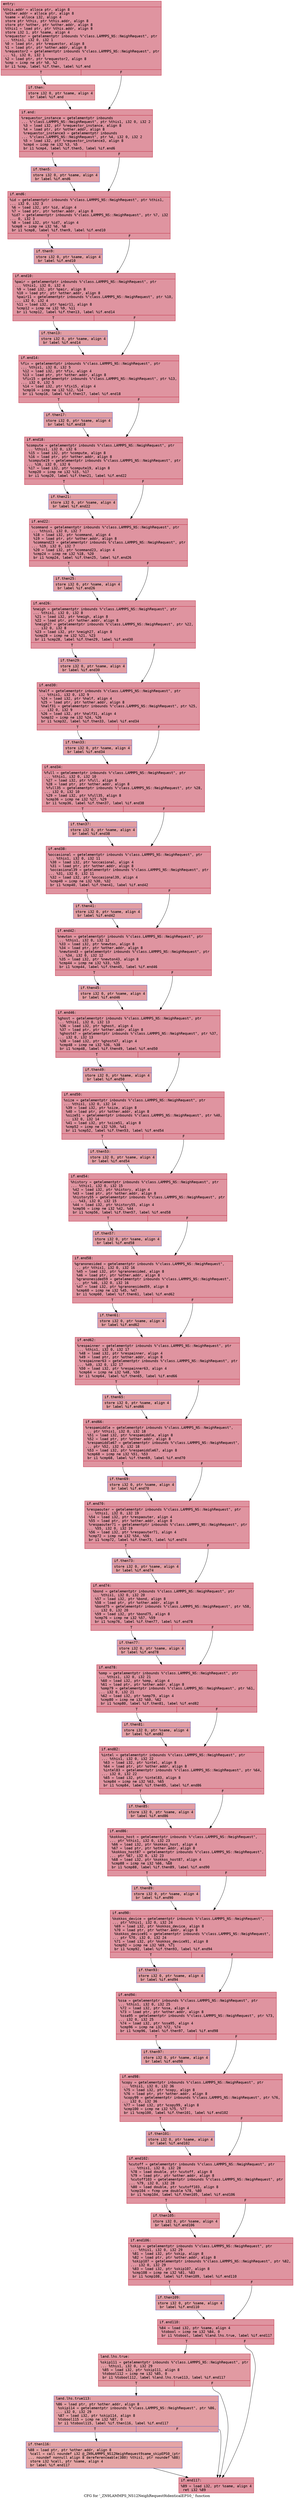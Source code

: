 digraph "CFG for '_ZN9LAMMPS_NS12NeighRequest9identicalEPS0_' function" {
	label="CFG for '_ZN9LAMMPS_NS12NeighRequest9identicalEPS0_' function";

	Node0x561f337d37a0 [shape=record,color="#b70d28ff", style=filled, fillcolor="#b70d2870" fontname="Courier",label="{entry:\l|  %this.addr = alloca ptr, align 8\l  %other.addr = alloca ptr, align 8\l  %same = alloca i32, align 4\l  store ptr %this, ptr %this.addr, align 8\l  store ptr %other, ptr %other.addr, align 8\l  %this1 = load ptr, ptr %this.addr, align 8\l  store i32 1, ptr %same, align 4\l  %requestor = getelementptr inbounds %\"class.LAMMPS_NS::NeighRequest\", ptr\l... %this1, i32 0, i32 1\l  %0 = load ptr, ptr %requestor, align 8\l  %1 = load ptr, ptr %other.addr, align 8\l  %requestor2 = getelementptr inbounds %\"class.LAMMPS_NS::NeighRequest\", ptr\l... %1, i32 0, i32 1\l  %2 = load ptr, ptr %requestor2, align 8\l  %cmp = icmp ne ptr %0, %2\l  br i1 %cmp, label %if.then, label %if.end\l|{<s0>T|<s1>F}}"];
	Node0x561f337d37a0:s0 -> Node0x561f337d3fe0[tooltip="entry -> if.then\nProbability 62.50%" ];
	Node0x561f337d37a0:s1 -> Node0x561f337d4050[tooltip="entry -> if.end\nProbability 37.50%" ];
	Node0x561f337d3fe0 [shape=record,color="#b70d28ff", style=filled, fillcolor="#bb1b2c70" fontname="Courier",label="{if.then:\l|  store i32 0, ptr %same, align 4\l  br label %if.end\l}"];
	Node0x561f337d3fe0 -> Node0x561f337d4050[tooltip="if.then -> if.end\nProbability 100.00%" ];
	Node0x561f337d4050 [shape=record,color="#b70d28ff", style=filled, fillcolor="#b70d2870" fontname="Courier",label="{if.end:\l|  %requestor_instance = getelementptr inbounds\l... %\"class.LAMMPS_NS::NeighRequest\", ptr %this1, i32 0, i32 2\l  %3 = load i32, ptr %requestor_instance, align 8\l  %4 = load ptr, ptr %other.addr, align 8\l  %requestor_instance3 = getelementptr inbounds\l... %\"class.LAMMPS_NS::NeighRequest\", ptr %4, i32 0, i32 2\l  %5 = load i32, ptr %requestor_instance3, align 8\l  %cmp4 = icmp ne i32 %3, %5\l  br i1 %cmp4, label %if.then5, label %if.end6\l|{<s0>T|<s1>F}}"];
	Node0x561f337d4050:s0 -> Node0x561f337d48c0[tooltip="if.end -> if.then5\nProbability 50.00%" ];
	Node0x561f337d4050:s1 -> Node0x561f337d4910[tooltip="if.end -> if.end6\nProbability 50.00%" ];
	Node0x561f337d48c0 [shape=record,color="#3d50c3ff", style=filled, fillcolor="#be242e70" fontname="Courier",label="{if.then5:\l|  store i32 0, ptr %same, align 4\l  br label %if.end6\l}"];
	Node0x561f337d48c0 -> Node0x561f337d4910[tooltip="if.then5 -> if.end6\nProbability 100.00%" ];
	Node0x561f337d4910 [shape=record,color="#b70d28ff", style=filled, fillcolor="#b70d2870" fontname="Courier",label="{if.end6:\l|  %id = getelementptr inbounds %\"class.LAMMPS_NS::NeighRequest\", ptr %this1,\l... i32 0, i32 3\l  %6 = load i32, ptr %id, align 4\l  %7 = load ptr, ptr %other.addr, align 8\l  %id7 = getelementptr inbounds %\"class.LAMMPS_NS::NeighRequest\", ptr %7, i32\l... 0, i32 3\l  %8 = load i32, ptr %id7, align 4\l  %cmp8 = icmp ne i32 %6, %8\l  br i1 %cmp8, label %if.then9, label %if.end10\l|{<s0>T|<s1>F}}"];
	Node0x561f337d4910:s0 -> Node0x561f337d4f30[tooltip="if.end6 -> if.then9\nProbability 50.00%" ];
	Node0x561f337d4910:s1 -> Node0x561f337d4f80[tooltip="if.end6 -> if.end10\nProbability 50.00%" ];
	Node0x561f337d4f30 [shape=record,color="#3d50c3ff", style=filled, fillcolor="#be242e70" fontname="Courier",label="{if.then9:\l|  store i32 0, ptr %same, align 4\l  br label %if.end10\l}"];
	Node0x561f337d4f30 -> Node0x561f337d4f80[tooltip="if.then9 -> if.end10\nProbability 100.00%" ];
	Node0x561f337d4f80 [shape=record,color="#b70d28ff", style=filled, fillcolor="#b70d2870" fontname="Courier",label="{if.end10:\l|  %pair = getelementptr inbounds %\"class.LAMMPS_NS::NeighRequest\", ptr\l... %this1, i32 0, i32 4\l  %9 = load i32, ptr %pair, align 8\l  %10 = load ptr, ptr %other.addr, align 8\l  %pair11 = getelementptr inbounds %\"class.LAMMPS_NS::NeighRequest\", ptr %10,\l... i32 0, i32 4\l  %11 = load i32, ptr %pair11, align 8\l  %cmp12 = icmp ne i32 %9, %11\l  br i1 %cmp12, label %if.then13, label %if.end14\l|{<s0>T|<s1>F}}"];
	Node0x561f337d4f80:s0 -> Node0x561f337d58a0[tooltip="if.end10 -> if.then13\nProbability 50.00%" ];
	Node0x561f337d4f80:s1 -> Node0x561f337d5920[tooltip="if.end10 -> if.end14\nProbability 50.00%" ];
	Node0x561f337d58a0 [shape=record,color="#3d50c3ff", style=filled, fillcolor="#be242e70" fontname="Courier",label="{if.then13:\l|  store i32 0, ptr %same, align 4\l  br label %if.end14\l}"];
	Node0x561f337d58a0 -> Node0x561f337d5920[tooltip="if.then13 -> if.end14\nProbability 100.00%" ];
	Node0x561f337d5920 [shape=record,color="#b70d28ff", style=filled, fillcolor="#b70d2870" fontname="Courier",label="{if.end14:\l|  %fix = getelementptr inbounds %\"class.LAMMPS_NS::NeighRequest\", ptr\l... %this1, i32 0, i32 5\l  %12 = load i32, ptr %fix, align 4\l  %13 = load ptr, ptr %other.addr, align 8\l  %fix15 = getelementptr inbounds %\"class.LAMMPS_NS::NeighRequest\", ptr %13,\l... i32 0, i32 5\l  %14 = load i32, ptr %fix15, align 4\l  %cmp16 = icmp ne i32 %12, %14\l  br i1 %cmp16, label %if.then17, label %if.end18\l|{<s0>T|<s1>F}}"];
	Node0x561f337d5920:s0 -> Node0x561f337d5f50[tooltip="if.end14 -> if.then17\nProbability 50.00%" ];
	Node0x561f337d5920:s1 -> Node0x561f337d5fd0[tooltip="if.end14 -> if.end18\nProbability 50.00%" ];
	Node0x561f337d5f50 [shape=record,color="#3d50c3ff", style=filled, fillcolor="#be242e70" fontname="Courier",label="{if.then17:\l|  store i32 0, ptr %same, align 4\l  br label %if.end18\l}"];
	Node0x561f337d5f50 -> Node0x561f337d5fd0[tooltip="if.then17 -> if.end18\nProbability 100.00%" ];
	Node0x561f337d5fd0 [shape=record,color="#b70d28ff", style=filled, fillcolor="#b70d2870" fontname="Courier",label="{if.end18:\l|  %compute = getelementptr inbounds %\"class.LAMMPS_NS::NeighRequest\", ptr\l... %this1, i32 0, i32 6\l  %15 = load i32, ptr %compute, align 8\l  %16 = load ptr, ptr %other.addr, align 8\l  %compute19 = getelementptr inbounds %\"class.LAMMPS_NS::NeighRequest\", ptr\l... %16, i32 0, i32 6\l  %17 = load i32, ptr %compute19, align 8\l  %cmp20 = icmp ne i32 %15, %17\l  br i1 %cmp20, label %if.then21, label %if.end22\l|{<s0>T|<s1>F}}"];
	Node0x561f337d5fd0:s0 -> Node0x561f337d6610[tooltip="if.end18 -> if.then21\nProbability 50.00%" ];
	Node0x561f337d5fd0:s1 -> Node0x561f337d6690[tooltip="if.end18 -> if.end22\nProbability 50.00%" ];
	Node0x561f337d6610 [shape=record,color="#3d50c3ff", style=filled, fillcolor="#be242e70" fontname="Courier",label="{if.then21:\l|  store i32 0, ptr %same, align 4\l  br label %if.end22\l}"];
	Node0x561f337d6610 -> Node0x561f337d6690[tooltip="if.then21 -> if.end22\nProbability 100.00%" ];
	Node0x561f337d6690 [shape=record,color="#b70d28ff", style=filled, fillcolor="#b70d2870" fontname="Courier",label="{if.end22:\l|  %command = getelementptr inbounds %\"class.LAMMPS_NS::NeighRequest\", ptr\l... %this1, i32 0, i32 7\l  %18 = load i32, ptr %command, align 4\l  %19 = load ptr, ptr %other.addr, align 8\l  %command23 = getelementptr inbounds %\"class.LAMMPS_NS::NeighRequest\", ptr\l... %19, i32 0, i32 7\l  %20 = load i32, ptr %command23, align 4\l  %cmp24 = icmp ne i32 %18, %20\l  br i1 %cmp24, label %if.then25, label %if.end26\l|{<s0>T|<s1>F}}"];
	Node0x561f337d6690:s0 -> Node0x561f337d6cd0[tooltip="if.end22 -> if.then25\nProbability 50.00%" ];
	Node0x561f337d6690:s1 -> Node0x561f337d6d50[tooltip="if.end22 -> if.end26\nProbability 50.00%" ];
	Node0x561f337d6cd0 [shape=record,color="#3d50c3ff", style=filled, fillcolor="#be242e70" fontname="Courier",label="{if.then25:\l|  store i32 0, ptr %same, align 4\l  br label %if.end26\l}"];
	Node0x561f337d6cd0 -> Node0x561f337d6d50[tooltip="if.then25 -> if.end26\nProbability 100.00%" ];
	Node0x561f337d6d50 [shape=record,color="#b70d28ff", style=filled, fillcolor="#b70d2870" fontname="Courier",label="{if.end26:\l|  %neigh = getelementptr inbounds %\"class.LAMMPS_NS::NeighRequest\", ptr\l... %this1, i32 0, i32 8\l  %21 = load i32, ptr %neigh, align 8\l  %22 = load ptr, ptr %other.addr, align 8\l  %neigh27 = getelementptr inbounds %\"class.LAMMPS_NS::NeighRequest\", ptr %22,\l... i32 0, i32 8\l  %23 = load i32, ptr %neigh27, align 8\l  %cmp28 = icmp ne i32 %21, %23\l  br i1 %cmp28, label %if.then29, label %if.end30\l|{<s0>T|<s1>F}}"];
	Node0x561f337d6d50:s0 -> Node0x561f337d7380[tooltip="if.end26 -> if.then29\nProbability 50.00%" ];
	Node0x561f337d6d50:s1 -> Node0x561f337d7400[tooltip="if.end26 -> if.end30\nProbability 50.00%" ];
	Node0x561f337d7380 [shape=record,color="#3d50c3ff", style=filled, fillcolor="#be242e70" fontname="Courier",label="{if.then29:\l|  store i32 0, ptr %same, align 4\l  br label %if.end30\l}"];
	Node0x561f337d7380 -> Node0x561f337d7400[tooltip="if.then29 -> if.end30\nProbability 100.00%" ];
	Node0x561f337d7400 [shape=record,color="#b70d28ff", style=filled, fillcolor="#b70d2870" fontname="Courier",label="{if.end30:\l|  %half = getelementptr inbounds %\"class.LAMMPS_NS::NeighRequest\", ptr\l... %this1, i32 0, i32 9\l  %24 = load i32, ptr %half, align 4\l  %25 = load ptr, ptr %other.addr, align 8\l  %half31 = getelementptr inbounds %\"class.LAMMPS_NS::NeighRequest\", ptr %25,\l... i32 0, i32 9\l  %26 = load i32, ptr %half31, align 4\l  %cmp32 = icmp ne i32 %24, %26\l  br i1 %cmp32, label %if.then33, label %if.end34\l|{<s0>T|<s1>F}}"];
	Node0x561f337d7400:s0 -> Node0x561f337d8050[tooltip="if.end30 -> if.then33\nProbability 50.00%" ];
	Node0x561f337d7400:s1 -> Node0x561f337d80d0[tooltip="if.end30 -> if.end34\nProbability 50.00%" ];
	Node0x561f337d8050 [shape=record,color="#3d50c3ff", style=filled, fillcolor="#be242e70" fontname="Courier",label="{if.then33:\l|  store i32 0, ptr %same, align 4\l  br label %if.end34\l}"];
	Node0x561f337d8050 -> Node0x561f337d80d0[tooltip="if.then33 -> if.end34\nProbability 100.00%" ];
	Node0x561f337d80d0 [shape=record,color="#b70d28ff", style=filled, fillcolor="#b70d2870" fontname="Courier",label="{if.end34:\l|  %full = getelementptr inbounds %\"class.LAMMPS_NS::NeighRequest\", ptr\l... %this1, i32 0, i32 10\l  %27 = load i32, ptr %full, align 8\l  %28 = load ptr, ptr %other.addr, align 8\l  %full35 = getelementptr inbounds %\"class.LAMMPS_NS::NeighRequest\", ptr %28,\l... i32 0, i32 10\l  %29 = load i32, ptr %full35, align 8\l  %cmp36 = icmp ne i32 %27, %29\l  br i1 %cmp36, label %if.then37, label %if.end38\l|{<s0>T|<s1>F}}"];
	Node0x561f337d80d0:s0 -> Node0x561f337d8700[tooltip="if.end34 -> if.then37\nProbability 50.00%" ];
	Node0x561f337d80d0:s1 -> Node0x561f337d8780[tooltip="if.end34 -> if.end38\nProbability 50.00%" ];
	Node0x561f337d8700 [shape=record,color="#3d50c3ff", style=filled, fillcolor="#be242e70" fontname="Courier",label="{if.then37:\l|  store i32 0, ptr %same, align 4\l  br label %if.end38\l}"];
	Node0x561f337d8700 -> Node0x561f337d8780[tooltip="if.then37 -> if.end38\nProbability 100.00%" ];
	Node0x561f337d8780 [shape=record,color="#b70d28ff", style=filled, fillcolor="#b70d2870" fontname="Courier",label="{if.end38:\l|  %occasional = getelementptr inbounds %\"class.LAMMPS_NS::NeighRequest\", ptr\l... %this1, i32 0, i32 11\l  %30 = load i32, ptr %occasional, align 4\l  %31 = load ptr, ptr %other.addr, align 8\l  %occasional39 = getelementptr inbounds %\"class.LAMMPS_NS::NeighRequest\", ptr\l... %31, i32 0, i32 11\l  %32 = load i32, ptr %occasional39, align 4\l  %cmp40 = icmp ne i32 %30, %32\l  br i1 %cmp40, label %if.then41, label %if.end42\l|{<s0>T|<s1>F}}"];
	Node0x561f337d8780:s0 -> Node0x561f337d8dd0[tooltip="if.end38 -> if.then41\nProbability 50.00%" ];
	Node0x561f337d8780:s1 -> Node0x561f337d8e50[tooltip="if.end38 -> if.end42\nProbability 50.00%" ];
	Node0x561f337d8dd0 [shape=record,color="#3d50c3ff", style=filled, fillcolor="#be242e70" fontname="Courier",label="{if.then41:\l|  store i32 0, ptr %same, align 4\l  br label %if.end42\l}"];
	Node0x561f337d8dd0 -> Node0x561f337d8e50[tooltip="if.then41 -> if.end42\nProbability 100.00%" ];
	Node0x561f337d8e50 [shape=record,color="#b70d28ff", style=filled, fillcolor="#b70d2870" fontname="Courier",label="{if.end42:\l|  %newton = getelementptr inbounds %\"class.LAMMPS_NS::NeighRequest\", ptr\l... %this1, i32 0, i32 12\l  %33 = load i32, ptr %newton, align 8\l  %34 = load ptr, ptr %other.addr, align 8\l  %newton43 = getelementptr inbounds %\"class.LAMMPS_NS::NeighRequest\", ptr\l... %34, i32 0, i32 12\l  %35 = load i32, ptr %newton43, align 8\l  %cmp44 = icmp ne i32 %33, %35\l  br i1 %cmp44, label %if.then45, label %if.end46\l|{<s0>T|<s1>F}}"];
	Node0x561f337d8e50:s0 -> Node0x561f337d9490[tooltip="if.end42 -> if.then45\nProbability 50.00%" ];
	Node0x561f337d8e50:s1 -> Node0x561f337d9510[tooltip="if.end42 -> if.end46\nProbability 50.00%" ];
	Node0x561f337d9490 [shape=record,color="#3d50c3ff", style=filled, fillcolor="#be242e70" fontname="Courier",label="{if.then45:\l|  store i32 0, ptr %same, align 4\l  br label %if.end46\l}"];
	Node0x561f337d9490 -> Node0x561f337d9510[tooltip="if.then45 -> if.end46\nProbability 100.00%" ];
	Node0x561f337d9510 [shape=record,color="#b70d28ff", style=filled, fillcolor="#b70d2870" fontname="Courier",label="{if.end46:\l|  %ghost = getelementptr inbounds %\"class.LAMMPS_NS::NeighRequest\", ptr\l... %this1, i32 0, i32 13\l  %36 = load i32, ptr %ghost, align 4\l  %37 = load ptr, ptr %other.addr, align 8\l  %ghost47 = getelementptr inbounds %\"class.LAMMPS_NS::NeighRequest\", ptr %37,\l... i32 0, i32 13\l  %38 = load i32, ptr %ghost47, align 4\l  %cmp48 = icmp ne i32 %36, %38\l  br i1 %cmp48, label %if.then49, label %if.end50\l|{<s0>T|<s1>F}}"];
	Node0x561f337d9510:s0 -> Node0x561f337d9b40[tooltip="if.end46 -> if.then49\nProbability 50.00%" ];
	Node0x561f337d9510:s1 -> Node0x561f337d9bc0[tooltip="if.end46 -> if.end50\nProbability 50.00%" ];
	Node0x561f337d9b40 [shape=record,color="#3d50c3ff", style=filled, fillcolor="#be242e70" fontname="Courier",label="{if.then49:\l|  store i32 0, ptr %same, align 4\l  br label %if.end50\l}"];
	Node0x561f337d9b40 -> Node0x561f337d9bc0[tooltip="if.then49 -> if.end50\nProbability 100.00%" ];
	Node0x561f337d9bc0 [shape=record,color="#b70d28ff", style=filled, fillcolor="#b70d2870" fontname="Courier",label="{if.end50:\l|  %size = getelementptr inbounds %\"class.LAMMPS_NS::NeighRequest\", ptr\l... %this1, i32 0, i32 14\l  %39 = load i32, ptr %size, align 8\l  %40 = load ptr, ptr %other.addr, align 8\l  %size51 = getelementptr inbounds %\"class.LAMMPS_NS::NeighRequest\", ptr %40,\l... i32 0, i32 14\l  %41 = load i32, ptr %size51, align 8\l  %cmp52 = icmp ne i32 %39, %41\l  br i1 %cmp52, label %if.then53, label %if.end54\l|{<s0>T|<s1>F}}"];
	Node0x561f337d9bc0:s0 -> Node0x561f337da1f0[tooltip="if.end50 -> if.then53\nProbability 50.00%" ];
	Node0x561f337d9bc0:s1 -> Node0x561f337da270[tooltip="if.end50 -> if.end54\nProbability 50.00%" ];
	Node0x561f337da1f0 [shape=record,color="#3d50c3ff", style=filled, fillcolor="#be242e70" fontname="Courier",label="{if.then53:\l|  store i32 0, ptr %same, align 4\l  br label %if.end54\l}"];
	Node0x561f337da1f0 -> Node0x561f337da270[tooltip="if.then53 -> if.end54\nProbability 100.00%" ];
	Node0x561f337da270 [shape=record,color="#b70d28ff", style=filled, fillcolor="#b70d2870" fontname="Courier",label="{if.end54:\l|  %history = getelementptr inbounds %\"class.LAMMPS_NS::NeighRequest\", ptr\l... %this1, i32 0, i32 15\l  %42 = load i32, ptr %history, align 4\l  %43 = load ptr, ptr %other.addr, align 8\l  %history55 = getelementptr inbounds %\"class.LAMMPS_NS::NeighRequest\", ptr\l... %43, i32 0, i32 15\l  %44 = load i32, ptr %history55, align 4\l  %cmp56 = icmp ne i32 %42, %44\l  br i1 %cmp56, label %if.then57, label %if.end58\l|{<s0>T|<s1>F}}"];
	Node0x561f337da270:s0 -> Node0x561f337da8b0[tooltip="if.end54 -> if.then57\nProbability 50.00%" ];
	Node0x561f337da270:s1 -> Node0x561f337da930[tooltip="if.end54 -> if.end58\nProbability 50.00%" ];
	Node0x561f337da8b0 [shape=record,color="#3d50c3ff", style=filled, fillcolor="#be242e70" fontname="Courier",label="{if.then57:\l|  store i32 0, ptr %same, align 4\l  br label %if.end58\l}"];
	Node0x561f337da8b0 -> Node0x561f337da930[tooltip="if.then57 -> if.end58\nProbability 100.00%" ];
	Node0x561f337da930 [shape=record,color="#b70d28ff", style=filled, fillcolor="#b70d2870" fontname="Courier",label="{if.end58:\l|  %granonesided = getelementptr inbounds %\"class.LAMMPS_NS::NeighRequest\",\l... ptr %this1, i32 0, i32 16\l  %45 = load i32, ptr %granonesided, align 8\l  %46 = load ptr, ptr %other.addr, align 8\l  %granonesided59 = getelementptr inbounds %\"class.LAMMPS_NS::NeighRequest\",\l... ptr %46, i32 0, i32 16\l  %47 = load i32, ptr %granonesided59, align 8\l  %cmp60 = icmp ne i32 %45, %47\l  br i1 %cmp60, label %if.then61, label %if.end62\l|{<s0>T|<s1>F}}"];
	Node0x561f337da930:s0 -> Node0x561f337c6be0[tooltip="if.end58 -> if.then61\nProbability 50.00%" ];
	Node0x561f337da930:s1 -> Node0x561f337c6c60[tooltip="if.end58 -> if.end62\nProbability 50.00%" ];
	Node0x561f337c6be0 [shape=record,color="#3d50c3ff", style=filled, fillcolor="#be242e70" fontname="Courier",label="{if.then61:\l|  store i32 0, ptr %same, align 4\l  br label %if.end62\l}"];
	Node0x561f337c6be0 -> Node0x561f337c6c60[tooltip="if.then61 -> if.end62\nProbability 100.00%" ];
	Node0x561f337c6c60 [shape=record,color="#b70d28ff", style=filled, fillcolor="#b70d2870" fontname="Courier",label="{if.end62:\l|  %respainner = getelementptr inbounds %\"class.LAMMPS_NS::NeighRequest\", ptr\l... %this1, i32 0, i32 17\l  %48 = load i32, ptr %respainner, align 4\l  %49 = load ptr, ptr %other.addr, align 8\l  %respainner63 = getelementptr inbounds %\"class.LAMMPS_NS::NeighRequest\", ptr\l... %49, i32 0, i32 17\l  %50 = load i32, ptr %respainner63, align 4\l  %cmp64 = icmp ne i32 %48, %50\l  br i1 %cmp64, label %if.then65, label %if.end66\l|{<s0>T|<s1>F}}"];
	Node0x561f337c6c60:s0 -> Node0x561f337c72b0[tooltip="if.end62 -> if.then65\nProbability 50.00%" ];
	Node0x561f337c6c60:s1 -> Node0x561f337c7330[tooltip="if.end62 -> if.end66\nProbability 50.00%" ];
	Node0x561f337c72b0 [shape=record,color="#3d50c3ff", style=filled, fillcolor="#be242e70" fontname="Courier",label="{if.then65:\l|  store i32 0, ptr %same, align 4\l  br label %if.end66\l}"];
	Node0x561f337c72b0 -> Node0x561f337c7330[tooltip="if.then65 -> if.end66\nProbability 100.00%" ];
	Node0x561f337c7330 [shape=record,color="#b70d28ff", style=filled, fillcolor="#b70d2870" fontname="Courier",label="{if.end66:\l|  %respamiddle = getelementptr inbounds %\"class.LAMMPS_NS::NeighRequest\",\l... ptr %this1, i32 0, i32 18\l  %51 = load i32, ptr %respamiddle, align 8\l  %52 = load ptr, ptr %other.addr, align 8\l  %respamiddle67 = getelementptr inbounds %\"class.LAMMPS_NS::NeighRequest\",\l... ptr %52, i32 0, i32 18\l  %53 = load i32, ptr %respamiddle67, align 8\l  %cmp68 = icmp ne i32 %51, %53\l  br i1 %cmp68, label %if.then69, label %if.end70\l|{<s0>T|<s1>F}}"];
	Node0x561f337c7330:s0 -> Node0x561f337c7980[tooltip="if.end66 -> if.then69\nProbability 50.00%" ];
	Node0x561f337c7330:s1 -> Node0x561f337c7a00[tooltip="if.end66 -> if.end70\nProbability 50.00%" ];
	Node0x561f337c7980 [shape=record,color="#3d50c3ff", style=filled, fillcolor="#be242e70" fontname="Courier",label="{if.then69:\l|  store i32 0, ptr %same, align 4\l  br label %if.end70\l}"];
	Node0x561f337c7980 -> Node0x561f337c7a00[tooltip="if.then69 -> if.end70\nProbability 100.00%" ];
	Node0x561f337c7a00 [shape=record,color="#b70d28ff", style=filled, fillcolor="#b70d2870" fontname="Courier",label="{if.end70:\l|  %respaouter = getelementptr inbounds %\"class.LAMMPS_NS::NeighRequest\", ptr\l... %this1, i32 0, i32 19\l  %54 = load i32, ptr %respaouter, align 4\l  %55 = load ptr, ptr %other.addr, align 8\l  %respaouter71 = getelementptr inbounds %\"class.LAMMPS_NS::NeighRequest\", ptr\l... %55, i32 0, i32 19\l  %56 = load i32, ptr %respaouter71, align 4\l  %cmp72 = icmp ne i32 %54, %56\l  br i1 %cmp72, label %if.then73, label %if.end74\l|{<s0>T|<s1>F}}"];
	Node0x561f337c7a00:s0 -> Node0x561f337d79b0[tooltip="if.end70 -> if.then73\nProbability 50.00%" ];
	Node0x561f337c7a00:s1 -> Node0x561f337d7a00[tooltip="if.end70 -> if.end74\nProbability 50.00%" ];
	Node0x561f337d79b0 [shape=record,color="#3d50c3ff", style=filled, fillcolor="#be242e70" fontname="Courier",label="{if.then73:\l|  store i32 0, ptr %same, align 4\l  br label %if.end74\l}"];
	Node0x561f337d79b0 -> Node0x561f337d7a00[tooltip="if.then73 -> if.end74\nProbability 100.00%" ];
	Node0x561f337d7a00 [shape=record,color="#b70d28ff", style=filled, fillcolor="#b70d2870" fontname="Courier",label="{if.end74:\l|  %bond = getelementptr inbounds %\"class.LAMMPS_NS::NeighRequest\", ptr\l... %this1, i32 0, i32 20\l  %57 = load i32, ptr %bond, align 8\l  %58 = load ptr, ptr %other.addr, align 8\l  %bond75 = getelementptr inbounds %\"class.LAMMPS_NS::NeighRequest\", ptr %58,\l... i32 0, i32 20\l  %59 = load i32, ptr %bond75, align 8\l  %cmp76 = icmp ne i32 %57, %59\l  br i1 %cmp76, label %if.then77, label %if.end78\l|{<s0>T|<s1>F}}"];
	Node0x561f337d7a00:s0 -> Node0x561f337df8b0[tooltip="if.end74 -> if.then77\nProbability 50.00%" ];
	Node0x561f337d7a00:s1 -> Node0x561f337df930[tooltip="if.end74 -> if.end78\nProbability 50.00%" ];
	Node0x561f337df8b0 [shape=record,color="#3d50c3ff", style=filled, fillcolor="#be242e70" fontname="Courier",label="{if.then77:\l|  store i32 0, ptr %same, align 4\l  br label %if.end78\l}"];
	Node0x561f337df8b0 -> Node0x561f337df930[tooltip="if.then77 -> if.end78\nProbability 100.00%" ];
	Node0x561f337df930 [shape=record,color="#b70d28ff", style=filled, fillcolor="#b70d2870" fontname="Courier",label="{if.end78:\l|  %omp = getelementptr inbounds %\"class.LAMMPS_NS::NeighRequest\", ptr\l... %this1, i32 0, i32 21\l  %60 = load i32, ptr %omp, align 4\l  %61 = load ptr, ptr %other.addr, align 8\l  %omp79 = getelementptr inbounds %\"class.LAMMPS_NS::NeighRequest\", ptr %61,\l... i32 0, i32 21\l  %62 = load i32, ptr %omp79, align 4\l  %cmp80 = icmp ne i32 %60, %62\l  br i1 %cmp80, label %if.then81, label %if.end82\l|{<s0>T|<s1>F}}"];
	Node0x561f337df930:s0 -> Node0x561f337dff60[tooltip="if.end78 -> if.then81\nProbability 50.00%" ];
	Node0x561f337df930:s1 -> Node0x561f337dffe0[tooltip="if.end78 -> if.end82\nProbability 50.00%" ];
	Node0x561f337dff60 [shape=record,color="#3d50c3ff", style=filled, fillcolor="#be242e70" fontname="Courier",label="{if.then81:\l|  store i32 0, ptr %same, align 4\l  br label %if.end82\l}"];
	Node0x561f337dff60 -> Node0x561f337dffe0[tooltip="if.then81 -> if.end82\nProbability 100.00%" ];
	Node0x561f337dffe0 [shape=record,color="#b70d28ff", style=filled, fillcolor="#b70d2870" fontname="Courier",label="{if.end82:\l|  %intel = getelementptr inbounds %\"class.LAMMPS_NS::NeighRequest\", ptr\l... %this1, i32 0, i32 22\l  %63 = load i32, ptr %intel, align 8\l  %64 = load ptr, ptr %other.addr, align 8\l  %intel83 = getelementptr inbounds %\"class.LAMMPS_NS::NeighRequest\", ptr %64,\l... i32 0, i32 22\l  %65 = load i32, ptr %intel83, align 8\l  %cmp84 = icmp ne i32 %63, %65\l  br i1 %cmp84, label %if.then85, label %if.end86\l|{<s0>T|<s1>F}}"];
	Node0x561f337dffe0:s0 -> Node0x561f337e0610[tooltip="if.end82 -> if.then85\nProbability 50.00%" ];
	Node0x561f337dffe0:s1 -> Node0x561f337e0690[tooltip="if.end82 -> if.end86\nProbability 50.00%" ];
	Node0x561f337e0610 [shape=record,color="#3d50c3ff", style=filled, fillcolor="#be242e70" fontname="Courier",label="{if.then85:\l|  store i32 0, ptr %same, align 4\l  br label %if.end86\l}"];
	Node0x561f337e0610 -> Node0x561f337e0690[tooltip="if.then85 -> if.end86\nProbability 100.00%" ];
	Node0x561f337e0690 [shape=record,color="#b70d28ff", style=filled, fillcolor="#b70d2870" fontname="Courier",label="{if.end86:\l|  %kokkos_host = getelementptr inbounds %\"class.LAMMPS_NS::NeighRequest\",\l... ptr %this1, i32 0, i32 23\l  %66 = load i32, ptr %kokkos_host, align 4\l  %67 = load ptr, ptr %other.addr, align 8\l  %kokkos_host87 = getelementptr inbounds %\"class.LAMMPS_NS::NeighRequest\",\l... ptr %67, i32 0, i32 23\l  %68 = load i32, ptr %kokkos_host87, align 4\l  %cmp88 = icmp ne i32 %66, %68\l  br i1 %cmp88, label %if.then89, label %if.end90\l|{<s0>T|<s1>F}}"];
	Node0x561f337e0690:s0 -> Node0x561f337e0ce0[tooltip="if.end86 -> if.then89\nProbability 50.00%" ];
	Node0x561f337e0690:s1 -> Node0x561f337e0d60[tooltip="if.end86 -> if.end90\nProbability 50.00%" ];
	Node0x561f337e0ce0 [shape=record,color="#3d50c3ff", style=filled, fillcolor="#be242e70" fontname="Courier",label="{if.then89:\l|  store i32 0, ptr %same, align 4\l  br label %if.end90\l}"];
	Node0x561f337e0ce0 -> Node0x561f337e0d60[tooltip="if.then89 -> if.end90\nProbability 100.00%" ];
	Node0x561f337e0d60 [shape=record,color="#b70d28ff", style=filled, fillcolor="#b70d2870" fontname="Courier",label="{if.end90:\l|  %kokkos_device = getelementptr inbounds %\"class.LAMMPS_NS::NeighRequest\",\l... ptr %this1, i32 0, i32 24\l  %69 = load i32, ptr %kokkos_device, align 8\l  %70 = load ptr, ptr %other.addr, align 8\l  %kokkos_device91 = getelementptr inbounds %\"class.LAMMPS_NS::NeighRequest\",\l... ptr %70, i32 0, i32 24\l  %71 = load i32, ptr %kokkos_device91, align 8\l  %cmp92 = icmp ne i32 %69, %71\l  br i1 %cmp92, label %if.then93, label %if.end94\l|{<s0>T|<s1>F}}"];
	Node0x561f337e0d60:s0 -> Node0x561f337e13e0[tooltip="if.end90 -> if.then93\nProbability 50.00%" ];
	Node0x561f337e0d60:s1 -> Node0x561f337e1430[tooltip="if.end90 -> if.end94\nProbability 50.00%" ];
	Node0x561f337e13e0 [shape=record,color="#3d50c3ff", style=filled, fillcolor="#be242e70" fontname="Courier",label="{if.then93:\l|  store i32 0, ptr %same, align 4\l  br label %if.end94\l}"];
	Node0x561f337e13e0 -> Node0x561f337e1430[tooltip="if.then93 -> if.end94\nProbability 100.00%" ];
	Node0x561f337e1430 [shape=record,color="#b70d28ff", style=filled, fillcolor="#b70d2870" fontname="Courier",label="{if.end94:\l|  %ssa = getelementptr inbounds %\"class.LAMMPS_NS::NeighRequest\", ptr\l... %this1, i32 0, i32 25\l  %72 = load i32, ptr %ssa, align 4\l  %73 = load ptr, ptr %other.addr, align 8\l  %ssa95 = getelementptr inbounds %\"class.LAMMPS_NS::NeighRequest\", ptr %73,\l... i32 0, i32 25\l  %74 = load i32, ptr %ssa95, align 4\l  %cmp96 = icmp ne i32 %72, %74\l  br i1 %cmp96, label %if.then97, label %if.end98\l|{<s0>T|<s1>F}}"];
	Node0x561f337e1430:s0 -> Node0x561f337e1a60[tooltip="if.end94 -> if.then97\nProbability 50.00%" ];
	Node0x561f337e1430:s1 -> Node0x561f337e1ae0[tooltip="if.end94 -> if.end98\nProbability 50.00%" ];
	Node0x561f337e1a60 [shape=record,color="#3d50c3ff", style=filled, fillcolor="#be242e70" fontname="Courier",label="{if.then97:\l|  store i32 0, ptr %same, align 4\l  br label %if.end98\l}"];
	Node0x561f337e1a60 -> Node0x561f337e1ae0[tooltip="if.then97 -> if.end98\nProbability 100.00%" ];
	Node0x561f337e1ae0 [shape=record,color="#b70d28ff", style=filled, fillcolor="#b70d2870" fontname="Courier",label="{if.end98:\l|  %copy = getelementptr inbounds %\"class.LAMMPS_NS::NeighRequest\", ptr\l... %this1, i32 0, i32 36\l  %75 = load i32, ptr %copy, align 8\l  %76 = load ptr, ptr %other.addr, align 8\l  %copy99 = getelementptr inbounds %\"class.LAMMPS_NS::NeighRequest\", ptr %76,\l... i32 0, i32 36\l  %77 = load i32, ptr %copy99, align 8\l  %cmp100 = icmp ne i32 %75, %77\l  br i1 %cmp100, label %if.then101, label %if.end102\l|{<s0>T|<s1>F}}"];
	Node0x561f337e1ae0:s0 -> Node0x561f337e2110[tooltip="if.end98 -> if.then101\nProbability 50.00%" ];
	Node0x561f337e1ae0:s1 -> Node0x561f337e2190[tooltip="if.end98 -> if.end102\nProbability 50.00%" ];
	Node0x561f337e2110 [shape=record,color="#3d50c3ff", style=filled, fillcolor="#be242e70" fontname="Courier",label="{if.then101:\l|  store i32 0, ptr %same, align 4\l  br label %if.end102\l}"];
	Node0x561f337e2110 -> Node0x561f337e2190[tooltip="if.then101 -> if.end102\nProbability 100.00%" ];
	Node0x561f337e2190 [shape=record,color="#b70d28ff", style=filled, fillcolor="#b70d2870" fontname="Courier",label="{if.end102:\l|  %cutoff = getelementptr inbounds %\"class.LAMMPS_NS::NeighRequest\", ptr\l... %this1, i32 0, i32 28\l  %78 = load double, ptr %cutoff, align 8\l  %79 = load ptr, ptr %other.addr, align 8\l  %cutoff103 = getelementptr inbounds %\"class.LAMMPS_NS::NeighRequest\", ptr\l... %79, i32 0, i32 28\l  %80 = load double, ptr %cutoff103, align 8\l  %cmp104 = fcmp une double %78, %80\l  br i1 %cmp104, label %if.then105, label %if.end106\l|{<s0>T|<s1>F}}"];
	Node0x561f337e2190:s0 -> Node0x561f337e27d0[tooltip="if.end102 -> if.then105\nProbability 62.50%" ];
	Node0x561f337e2190:s1 -> Node0x561f337e2850[tooltip="if.end102 -> if.end106\nProbability 37.50%" ];
	Node0x561f337e27d0 [shape=record,color="#b70d28ff", style=filled, fillcolor="#bb1b2c70" fontname="Courier",label="{if.then105:\l|  store i32 0, ptr %same, align 4\l  br label %if.end106\l}"];
	Node0x561f337e27d0 -> Node0x561f337e2850[tooltip="if.then105 -> if.end106\nProbability 100.00%" ];
	Node0x561f337e2850 [shape=record,color="#b70d28ff", style=filled, fillcolor="#b70d2870" fontname="Courier",label="{if.end106:\l|  %skip = getelementptr inbounds %\"class.LAMMPS_NS::NeighRequest\", ptr\l... %this1, i32 0, i32 29\l  %81 = load i32, ptr %skip, align 8\l  %82 = load ptr, ptr %other.addr, align 8\l  %skip107 = getelementptr inbounds %\"class.LAMMPS_NS::NeighRequest\", ptr %82,\l... i32 0, i32 29\l  %83 = load i32, ptr %skip107, align 8\l  %cmp108 = icmp ne i32 %81, %83\l  br i1 %cmp108, label %if.then109, label %if.end110\l|{<s0>T|<s1>F}}"];
	Node0x561f337e2850:s0 -> Node0x561f337e2e80[tooltip="if.end106 -> if.then109\nProbability 50.00%" ];
	Node0x561f337e2850:s1 -> Node0x561f337e2f00[tooltip="if.end106 -> if.end110\nProbability 50.00%" ];
	Node0x561f337e2e80 [shape=record,color="#3d50c3ff", style=filled, fillcolor="#be242e70" fontname="Courier",label="{if.then109:\l|  store i32 0, ptr %same, align 4\l  br label %if.end110\l}"];
	Node0x561f337e2e80 -> Node0x561f337e2f00[tooltip="if.then109 -> if.end110\nProbability 100.00%" ];
	Node0x561f337e2f00 [shape=record,color="#b70d28ff", style=filled, fillcolor="#b70d2870" fontname="Courier",label="{if.end110:\l|  %84 = load i32, ptr %same, align 4\l  %tobool = icmp ne i32 %84, 0\l  br i1 %tobool, label %land.lhs.true, label %if.end117\l|{<s0>T|<s1>F}}"];
	Node0x561f337e2f00:s0 -> Node0x561f337e3270[tooltip="if.end110 -> land.lhs.true\nProbability 62.50%" ];
	Node0x561f337e2f00:s1 -> Node0x561f337e32f0[tooltip="if.end110 -> if.end117\nProbability 37.50%" ];
	Node0x561f337e3270 [shape=record,color="#b70d28ff", style=filled, fillcolor="#bb1b2c70" fontname="Courier",label="{land.lhs.true:\l|  %skip111 = getelementptr inbounds %\"class.LAMMPS_NS::NeighRequest\", ptr\l... %this1, i32 0, i32 29\l  %85 = load i32, ptr %skip111, align 8\l  %tobool112 = icmp ne i32 %85, 0\l  br i1 %tobool112, label %land.lhs.true113, label %if.end117\l|{<s0>T|<s1>F}}"];
	Node0x561f337e3270:s0 -> Node0x561f337e3670[tooltip="land.lhs.true -> land.lhs.true113\nProbability 62.50%" ];
	Node0x561f337e3270:s1 -> Node0x561f337e32f0[tooltip="land.lhs.true -> if.end117\nProbability 37.50%" ];
	Node0x561f337e3670 [shape=record,color="#3d50c3ff", style=filled, fillcolor="#be242e70" fontname="Courier",label="{land.lhs.true113:\l|  %86 = load ptr, ptr %other.addr, align 8\l  %skip114 = getelementptr inbounds %\"class.LAMMPS_NS::NeighRequest\", ptr %86,\l... i32 0, i32 29\l  %87 = load i32, ptr %skip114, align 8\l  %tobool115 = icmp ne i32 %87, 0\l  br i1 %tobool115, label %if.then116, label %if.end117\l|{<s0>T|<s1>F}}"];
	Node0x561f337e3670:s0 -> Node0x561f337e3a40[tooltip="land.lhs.true113 -> if.then116\nProbability 62.50%" ];
	Node0x561f337e3670:s1 -> Node0x561f337e32f0[tooltip="land.lhs.true113 -> if.end117\nProbability 37.50%" ];
	Node0x561f337e3a40 [shape=record,color="#3d50c3ff", style=filled, fillcolor="#c5333470" fontname="Courier",label="{if.then116:\l|  %88 = load ptr, ptr %other.addr, align 8\l  %call = call noundef i32 @_ZN9LAMMPS_NS12NeighRequest9same_skipEPS0_(ptr\l... noundef nonnull align 8 dereferenceable(380) %this1, ptr noundef %88)\l  store i32 %call, ptr %same, align 4\l  br label %if.end117\l}"];
	Node0x561f337e3a40 -> Node0x561f337e32f0[tooltip="if.then116 -> if.end117\nProbability 100.00%" ];
	Node0x561f337e32f0 [shape=record,color="#b70d28ff", style=filled, fillcolor="#b70d2870" fontname="Courier",label="{if.end117:\l|  %89 = load i32, ptr %same, align 4\l  ret i32 %89\l}"];
}
